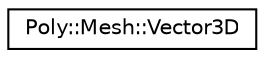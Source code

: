 digraph "Graphical Class Hierarchy"
{
  edge [fontname="Helvetica",fontsize="10",labelfontname="Helvetica",labelfontsize="10"];
  node [fontname="Helvetica",fontsize="10",shape=record];
  rankdir="LR";
  Node0 [label="Poly::Mesh::Vector3D",height=0.2,width=0.4,color="black", fillcolor="white", style="filled",URL="$struct_poly_1_1_mesh_1_1_vector3_d.html"];
}
